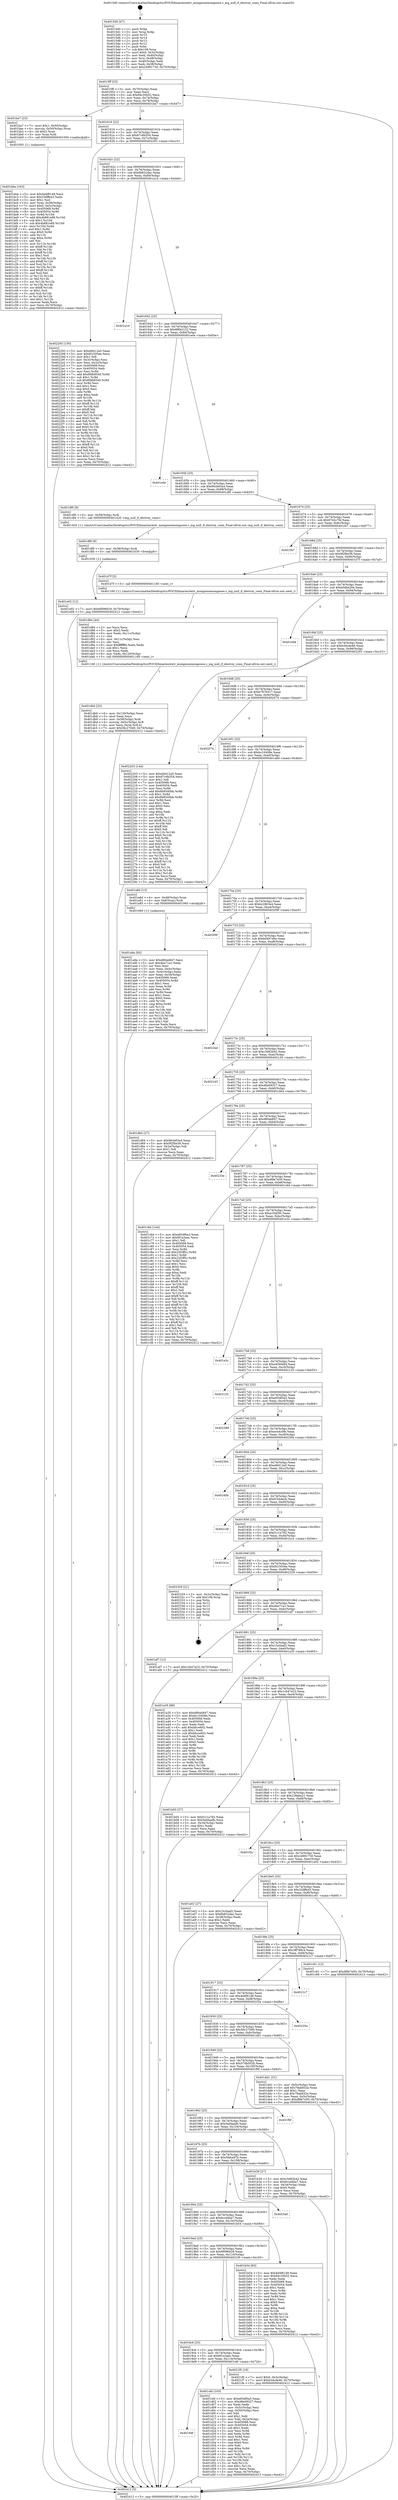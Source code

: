 digraph "0x4015d0" {
  label = "0x4015d0 (/mnt/c/Users/mathe/Desktop/tcc/POCII/binaries/extr_mongoosemongoose.c_mg_null_if_destroy_conn_Final-ollvm.out::main(0))"
  labelloc = "t"
  node[shape=record]

  Entry [label="",width=0.3,height=0.3,shape=circle,fillcolor=black,style=filled]
  "0x4015ff" [label="{
     0x4015ff [23]\l
     | [instrs]\l
     &nbsp;&nbsp;0x4015ff \<+3\>: mov -0x70(%rbp),%eax\l
     &nbsp;&nbsp;0x401602 \<+2\>: mov %eax,%ecx\l
     &nbsp;&nbsp;0x401604 \<+6\>: sub $0x84c35b52,%ecx\l
     &nbsp;&nbsp;0x40160a \<+3\>: mov %eax,-0x74(%rbp)\l
     &nbsp;&nbsp;0x40160d \<+3\>: mov %ecx,-0x78(%rbp)\l
     &nbsp;&nbsp;0x401610 \<+6\>: je 0000000000401ba7 \<main+0x5d7\>\l
  }"]
  "0x401ba7" [label="{
     0x401ba7 [23]\l
     | [instrs]\l
     &nbsp;&nbsp;0x401ba7 \<+7\>: movl $0x1,-0x50(%rbp)\l
     &nbsp;&nbsp;0x401bae \<+4\>: movslq -0x50(%rbp),%rax\l
     &nbsp;&nbsp;0x401bb2 \<+4\>: shl $0x2,%rax\l
     &nbsp;&nbsp;0x401bb6 \<+3\>: mov %rax,%rdi\l
     &nbsp;&nbsp;0x401bb9 \<+5\>: call 0000000000401050 \<malloc@plt\>\l
     | [calls]\l
     &nbsp;&nbsp;0x401050 \{1\} (unknown)\l
  }"]
  "0x401616" [label="{
     0x401616 [22]\l
     | [instrs]\l
     &nbsp;&nbsp;0x401616 \<+5\>: jmp 000000000040161b \<main+0x4b\>\l
     &nbsp;&nbsp;0x40161b \<+3\>: mov -0x74(%rbp),%eax\l
     &nbsp;&nbsp;0x40161e \<+5\>: sub $0x87c9b554,%eax\l
     &nbsp;&nbsp;0x401623 \<+3\>: mov %eax,-0x7c(%rbp)\l
     &nbsp;&nbsp;0x401626 \<+6\>: je 0000000000402293 \<main+0xcc3\>\l
  }"]
  Exit [label="",width=0.3,height=0.3,shape=circle,fillcolor=black,style=filled,peripheries=2]
  "0x402293" [label="{
     0x402293 [150]\l
     | [instrs]\l
     &nbsp;&nbsp;0x402293 \<+5\>: mov $0xefd412a5,%eax\l
     &nbsp;&nbsp;0x402298 \<+5\>: mov $0xfd1505ee,%ecx\l
     &nbsp;&nbsp;0x40229d \<+2\>: mov $0x1,%dl\l
     &nbsp;&nbsp;0x40229f \<+3\>: mov -0x3c(%rbp),%esi\l
     &nbsp;&nbsp;0x4022a2 \<+3\>: mov %esi,-0x2c(%rbp)\l
     &nbsp;&nbsp;0x4022a5 \<+7\>: mov 0x405068,%esi\l
     &nbsp;&nbsp;0x4022ac \<+7\>: mov 0x405054,%edi\l
     &nbsp;&nbsp;0x4022b3 \<+3\>: mov %esi,%r8d\l
     &nbsp;&nbsp;0x4022b6 \<+7\>: add $0x6fdb8540,%r8d\l
     &nbsp;&nbsp;0x4022bd \<+4\>: sub $0x1,%r8d\l
     &nbsp;&nbsp;0x4022c1 \<+7\>: sub $0x6fdb8540,%r8d\l
     &nbsp;&nbsp;0x4022c8 \<+4\>: imul %r8d,%esi\l
     &nbsp;&nbsp;0x4022cc \<+3\>: and $0x1,%esi\l
     &nbsp;&nbsp;0x4022cf \<+3\>: cmp $0x0,%esi\l
     &nbsp;&nbsp;0x4022d2 \<+4\>: sete %r9b\l
     &nbsp;&nbsp;0x4022d6 \<+3\>: cmp $0xa,%edi\l
     &nbsp;&nbsp;0x4022d9 \<+4\>: setl %r10b\l
     &nbsp;&nbsp;0x4022dd \<+3\>: mov %r9b,%r11b\l
     &nbsp;&nbsp;0x4022e0 \<+4\>: xor $0xff,%r11b\l
     &nbsp;&nbsp;0x4022e4 \<+3\>: mov %r10b,%bl\l
     &nbsp;&nbsp;0x4022e7 \<+3\>: xor $0xff,%bl\l
     &nbsp;&nbsp;0x4022ea \<+3\>: xor $0x0,%dl\l
     &nbsp;&nbsp;0x4022ed \<+3\>: mov %r11b,%r14b\l
     &nbsp;&nbsp;0x4022f0 \<+4\>: and $0x0,%r14b\l
     &nbsp;&nbsp;0x4022f4 \<+3\>: and %dl,%r9b\l
     &nbsp;&nbsp;0x4022f7 \<+3\>: mov %bl,%r15b\l
     &nbsp;&nbsp;0x4022fa \<+4\>: and $0x0,%r15b\l
     &nbsp;&nbsp;0x4022fe \<+3\>: and %dl,%r10b\l
     &nbsp;&nbsp;0x402301 \<+3\>: or %r9b,%r14b\l
     &nbsp;&nbsp;0x402304 \<+3\>: or %r10b,%r15b\l
     &nbsp;&nbsp;0x402307 \<+3\>: xor %r15b,%r14b\l
     &nbsp;&nbsp;0x40230a \<+3\>: or %bl,%r11b\l
     &nbsp;&nbsp;0x40230d \<+4\>: xor $0xff,%r11b\l
     &nbsp;&nbsp;0x402311 \<+3\>: or $0x0,%dl\l
     &nbsp;&nbsp;0x402314 \<+3\>: and %dl,%r11b\l
     &nbsp;&nbsp;0x402317 \<+3\>: or %r11b,%r14b\l
     &nbsp;&nbsp;0x40231a \<+4\>: test $0x1,%r14b\l
     &nbsp;&nbsp;0x40231e \<+3\>: cmovne %ecx,%eax\l
     &nbsp;&nbsp;0x402321 \<+3\>: mov %eax,-0x70(%rbp)\l
     &nbsp;&nbsp;0x402324 \<+5\>: jmp 0000000000402412 \<main+0xe42\>\l
  }"]
  "0x40162c" [label="{
     0x40162c [22]\l
     | [instrs]\l
     &nbsp;&nbsp;0x40162c \<+5\>: jmp 0000000000401631 \<main+0x61\>\l
     &nbsp;&nbsp;0x401631 \<+3\>: mov -0x74(%rbp),%eax\l
     &nbsp;&nbsp;0x401634 \<+5\>: sub $0x8b832dac,%eax\l
     &nbsp;&nbsp;0x401639 \<+3\>: mov %eax,-0x80(%rbp)\l
     &nbsp;&nbsp;0x40163c \<+6\>: je 0000000000401a1d \<main+0x44d\>\l
  }"]
  "0x401e02" [label="{
     0x401e02 [12]\l
     | [instrs]\l
     &nbsp;&nbsp;0x401e02 \<+7\>: movl $0x6f096629,-0x70(%rbp)\l
     &nbsp;&nbsp;0x401e09 \<+5\>: jmp 0000000000402412 \<main+0xe42\>\l
  }"]
  "0x401a1d" [label="{
     0x401a1d\l
  }", style=dashed]
  "0x401642" [label="{
     0x401642 [25]\l
     | [instrs]\l
     &nbsp;&nbsp;0x401642 \<+5\>: jmp 0000000000401647 \<main+0x77\>\l
     &nbsp;&nbsp;0x401647 \<+3\>: mov -0x74(%rbp),%eax\l
     &nbsp;&nbsp;0x40164a \<+5\>: sub $0x8f6b2122,%eax\l
     &nbsp;&nbsp;0x40164f \<+6\>: mov %eax,-0x84(%rbp)\l
     &nbsp;&nbsp;0x401655 \<+6\>: je 0000000000401e0e \<main+0x83e\>\l
  }"]
  "0x401df9" [label="{
     0x401df9 [9]\l
     | [instrs]\l
     &nbsp;&nbsp;0x401df9 \<+4\>: mov -0x58(%rbp),%rdi\l
     &nbsp;&nbsp;0x401dfd \<+5\>: call 0000000000401030 \<free@plt\>\l
     | [calls]\l
     &nbsp;&nbsp;0x401030 \{1\} (unknown)\l
  }"]
  "0x401e0e" [label="{
     0x401e0e\l
  }", style=dashed]
  "0x40165b" [label="{
     0x40165b [25]\l
     | [instrs]\l
     &nbsp;&nbsp;0x40165b \<+5\>: jmp 0000000000401660 \<main+0x90\>\l
     &nbsp;&nbsp;0x401660 \<+3\>: mov -0x74(%rbp),%eax\l
     &nbsp;&nbsp;0x401663 \<+5\>: sub $0x96cb83a4,%eax\l
     &nbsp;&nbsp;0x401668 \<+6\>: mov %eax,-0x88(%rbp)\l
     &nbsp;&nbsp;0x40166e \<+6\>: je 0000000000401df0 \<main+0x820\>\l
  }"]
  "0x401db0" [label="{
     0x401db0 [33]\l
     | [instrs]\l
     &nbsp;&nbsp;0x401db0 \<+6\>: mov -0x120(%rbp),%ecx\l
     &nbsp;&nbsp;0x401db6 \<+3\>: imul %eax,%ecx\l
     &nbsp;&nbsp;0x401db9 \<+4\>: mov -0x58(%rbp),%rdi\l
     &nbsp;&nbsp;0x401dbd \<+4\>: movslq -0x5c(%rbp),%r8\l
     &nbsp;&nbsp;0x401dc1 \<+4\>: mov %ecx,(%rdi,%r8,4)\l
     &nbsp;&nbsp;0x401dc5 \<+7\>: movl $0x56c270d0,-0x70(%rbp)\l
     &nbsp;&nbsp;0x401dcc \<+5\>: jmp 0000000000402412 \<main+0xe42\>\l
  }"]
  "0x401df0" [label="{
     0x401df0 [9]\l
     | [instrs]\l
     &nbsp;&nbsp;0x401df0 \<+4\>: mov -0x58(%rbp),%rdi\l
     &nbsp;&nbsp;0x401df4 \<+5\>: call 0000000000401420 \<mg_null_if_destroy_conn\>\l
     | [calls]\l
     &nbsp;&nbsp;0x401420 \{1\} (/mnt/c/Users/mathe/Desktop/tcc/POCII/binaries/extr_mongoosemongoose.c_mg_null_if_destroy_conn_Final-ollvm.out::mg_null_if_destroy_conn)\l
  }"]
  "0x401674" [label="{
     0x401674 [25]\l
     | [instrs]\l
     &nbsp;&nbsp;0x401674 \<+5\>: jmp 0000000000401679 \<main+0xa9\>\l
     &nbsp;&nbsp;0x401679 \<+3\>: mov -0x74(%rbp),%eax\l
     &nbsp;&nbsp;0x40167c \<+5\>: sub $0x97d2c7fd,%eax\l
     &nbsp;&nbsp;0x401681 \<+6\>: mov %eax,-0x8c(%rbp)\l
     &nbsp;&nbsp;0x401687 \<+6\>: je 0000000000401f47 \<main+0x977\>\l
  }"]
  "0x401d84" [label="{
     0x401d84 [44]\l
     | [instrs]\l
     &nbsp;&nbsp;0x401d84 \<+2\>: xor %ecx,%ecx\l
     &nbsp;&nbsp;0x401d86 \<+5\>: mov $0x2,%edx\l
     &nbsp;&nbsp;0x401d8b \<+6\>: mov %edx,-0x11c(%rbp)\l
     &nbsp;&nbsp;0x401d91 \<+1\>: cltd\l
     &nbsp;&nbsp;0x401d92 \<+6\>: mov -0x11c(%rbp),%esi\l
     &nbsp;&nbsp;0x401d98 \<+2\>: idiv %esi\l
     &nbsp;&nbsp;0x401d9a \<+6\>: imul $0xfffffffe,%edx,%edx\l
     &nbsp;&nbsp;0x401da0 \<+3\>: sub $0x1,%ecx\l
     &nbsp;&nbsp;0x401da3 \<+2\>: sub %ecx,%edx\l
     &nbsp;&nbsp;0x401da5 \<+6\>: mov %edx,-0x120(%rbp)\l
     &nbsp;&nbsp;0x401dab \<+5\>: call 0000000000401160 \<next_i\>\l
     | [calls]\l
     &nbsp;&nbsp;0x401160 \{1\} (/mnt/c/Users/mathe/Desktop/tcc/POCII/binaries/extr_mongoosemongoose.c_mg_null_if_destroy_conn_Final-ollvm.out::next_i)\l
  }"]
  "0x401f47" [label="{
     0x401f47\l
  }", style=dashed]
  "0x40168d" [label="{
     0x40168d [25]\l
     | [instrs]\l
     &nbsp;&nbsp;0x40168d \<+5\>: jmp 0000000000401692 \<main+0xc2\>\l
     &nbsp;&nbsp;0x401692 \<+3\>: mov -0x74(%rbp),%eax\l
     &nbsp;&nbsp;0x401695 \<+5\>: sub $0x9f2fbe36,%eax\l
     &nbsp;&nbsp;0x40169a \<+6\>: mov %eax,-0x90(%rbp)\l
     &nbsp;&nbsp;0x4016a0 \<+6\>: je 0000000000401d7f \<main+0x7af\>\l
  }"]
  "0x4019df" [label="{
     0x4019df\l
  }", style=dashed]
  "0x401d7f" [label="{
     0x401d7f [5]\l
     | [instrs]\l
     &nbsp;&nbsp;0x401d7f \<+5\>: call 0000000000401160 \<next_i\>\l
     | [calls]\l
     &nbsp;&nbsp;0x401160 \{1\} (/mnt/c/Users/mathe/Desktop/tcc/POCII/binaries/extr_mongoosemongoose.c_mg_null_if_destroy_conn_Final-ollvm.out::next_i)\l
  }"]
  "0x4016a6" [label="{
     0x4016a6 [25]\l
     | [instrs]\l
     &nbsp;&nbsp;0x4016a6 \<+5\>: jmp 00000000004016ab \<main+0xdb\>\l
     &nbsp;&nbsp;0x4016ab \<+3\>: mov -0x74(%rbp),%eax\l
     &nbsp;&nbsp;0x4016ae \<+5\>: sub $0xb0d6a20e,%eax\l
     &nbsp;&nbsp;0x4016b3 \<+6\>: mov %eax,-0x94(%rbp)\l
     &nbsp;&nbsp;0x4016b9 \<+6\>: je 0000000000401e94 \<main+0x8c4\>\l
  }"]
  "0x401cfd" [label="{
     0x401cfd [103]\l
     | [instrs]\l
     &nbsp;&nbsp;0x401cfd \<+5\>: mov $0xe65df0a3,%eax\l
     &nbsp;&nbsp;0x401d02 \<+5\>: mov $0xd6e09327,%ecx\l
     &nbsp;&nbsp;0x401d07 \<+2\>: xor %edx,%edx\l
     &nbsp;&nbsp;0x401d09 \<+3\>: mov -0x5c(%rbp),%esi\l
     &nbsp;&nbsp;0x401d0c \<+3\>: cmp -0x50(%rbp),%esi\l
     &nbsp;&nbsp;0x401d0f \<+4\>: setl %dil\l
     &nbsp;&nbsp;0x401d13 \<+4\>: and $0x1,%dil\l
     &nbsp;&nbsp;0x401d17 \<+4\>: mov %dil,-0x2e(%rbp)\l
     &nbsp;&nbsp;0x401d1b \<+7\>: mov 0x405068,%esi\l
     &nbsp;&nbsp;0x401d22 \<+8\>: mov 0x405054,%r8d\l
     &nbsp;&nbsp;0x401d2a \<+3\>: sub $0x1,%edx\l
     &nbsp;&nbsp;0x401d2d \<+3\>: mov %esi,%r9d\l
     &nbsp;&nbsp;0x401d30 \<+3\>: add %edx,%r9d\l
     &nbsp;&nbsp;0x401d33 \<+4\>: imul %r9d,%esi\l
     &nbsp;&nbsp;0x401d37 \<+3\>: and $0x1,%esi\l
     &nbsp;&nbsp;0x401d3a \<+3\>: cmp $0x0,%esi\l
     &nbsp;&nbsp;0x401d3d \<+4\>: sete %dil\l
     &nbsp;&nbsp;0x401d41 \<+4\>: cmp $0xa,%r8d\l
     &nbsp;&nbsp;0x401d45 \<+4\>: setl %r10b\l
     &nbsp;&nbsp;0x401d49 \<+3\>: mov %dil,%r11b\l
     &nbsp;&nbsp;0x401d4c \<+3\>: and %r10b,%r11b\l
     &nbsp;&nbsp;0x401d4f \<+3\>: xor %r10b,%dil\l
     &nbsp;&nbsp;0x401d52 \<+3\>: or %dil,%r11b\l
     &nbsp;&nbsp;0x401d55 \<+4\>: test $0x1,%r11b\l
     &nbsp;&nbsp;0x401d59 \<+3\>: cmovne %ecx,%eax\l
     &nbsp;&nbsp;0x401d5c \<+3\>: mov %eax,-0x70(%rbp)\l
     &nbsp;&nbsp;0x401d5f \<+5\>: jmp 0000000000402412 \<main+0xe42\>\l
  }"]
  "0x401e94" [label="{
     0x401e94\l
  }", style=dashed]
  "0x4016bf" [label="{
     0x4016bf [25]\l
     | [instrs]\l
     &nbsp;&nbsp;0x4016bf \<+5\>: jmp 00000000004016c4 \<main+0xf4\>\l
     &nbsp;&nbsp;0x4016c4 \<+3\>: mov -0x74(%rbp),%eax\l
     &nbsp;&nbsp;0x4016c7 \<+5\>: sub $0xb3dcde46,%eax\l
     &nbsp;&nbsp;0x4016cc \<+6\>: mov %eax,-0x98(%rbp)\l
     &nbsp;&nbsp;0x4016d2 \<+6\>: je 0000000000402203 \<main+0xc33\>\l
  }"]
  "0x4019c6" [label="{
     0x4019c6 [25]\l
     | [instrs]\l
     &nbsp;&nbsp;0x4019c6 \<+5\>: jmp 00000000004019cb \<main+0x3fb\>\l
     &nbsp;&nbsp;0x4019cb \<+3\>: mov -0x74(%rbp),%eax\l
     &nbsp;&nbsp;0x4019ce \<+5\>: sub $0x6f1a3aec,%eax\l
     &nbsp;&nbsp;0x4019d3 \<+6\>: mov %eax,-0x114(%rbp)\l
     &nbsp;&nbsp;0x4019d9 \<+6\>: je 0000000000401cfd \<main+0x72d\>\l
  }"]
  "0x402203" [label="{
     0x402203 [144]\l
     | [instrs]\l
     &nbsp;&nbsp;0x402203 \<+5\>: mov $0xefd412a5,%eax\l
     &nbsp;&nbsp;0x402208 \<+5\>: mov $0x87c9b554,%ecx\l
     &nbsp;&nbsp;0x40220d \<+2\>: mov $0x1,%dl\l
     &nbsp;&nbsp;0x40220f \<+7\>: mov 0x405068,%esi\l
     &nbsp;&nbsp;0x402216 \<+7\>: mov 0x405054,%edi\l
     &nbsp;&nbsp;0x40221d \<+3\>: mov %esi,%r8d\l
     &nbsp;&nbsp;0x402220 \<+7\>: add $0x6b8540bb,%r8d\l
     &nbsp;&nbsp;0x402227 \<+4\>: sub $0x1,%r8d\l
     &nbsp;&nbsp;0x40222b \<+7\>: sub $0x6b8540bb,%r8d\l
     &nbsp;&nbsp;0x402232 \<+4\>: imul %r8d,%esi\l
     &nbsp;&nbsp;0x402236 \<+3\>: and $0x1,%esi\l
     &nbsp;&nbsp;0x402239 \<+3\>: cmp $0x0,%esi\l
     &nbsp;&nbsp;0x40223c \<+4\>: sete %r9b\l
     &nbsp;&nbsp;0x402240 \<+3\>: cmp $0xa,%edi\l
     &nbsp;&nbsp;0x402243 \<+4\>: setl %r10b\l
     &nbsp;&nbsp;0x402247 \<+3\>: mov %r9b,%r11b\l
     &nbsp;&nbsp;0x40224a \<+4\>: xor $0xff,%r11b\l
     &nbsp;&nbsp;0x40224e \<+3\>: mov %r10b,%bl\l
     &nbsp;&nbsp;0x402251 \<+3\>: xor $0xff,%bl\l
     &nbsp;&nbsp;0x402254 \<+3\>: xor $0x0,%dl\l
     &nbsp;&nbsp;0x402257 \<+3\>: mov %r11b,%r14b\l
     &nbsp;&nbsp;0x40225a \<+4\>: and $0x0,%r14b\l
     &nbsp;&nbsp;0x40225e \<+3\>: and %dl,%r9b\l
     &nbsp;&nbsp;0x402261 \<+3\>: mov %bl,%r15b\l
     &nbsp;&nbsp;0x402264 \<+4\>: and $0x0,%r15b\l
     &nbsp;&nbsp;0x402268 \<+3\>: and %dl,%r10b\l
     &nbsp;&nbsp;0x40226b \<+3\>: or %r9b,%r14b\l
     &nbsp;&nbsp;0x40226e \<+3\>: or %r10b,%r15b\l
     &nbsp;&nbsp;0x402271 \<+3\>: xor %r15b,%r14b\l
     &nbsp;&nbsp;0x402274 \<+3\>: or %bl,%r11b\l
     &nbsp;&nbsp;0x402277 \<+4\>: xor $0xff,%r11b\l
     &nbsp;&nbsp;0x40227b \<+3\>: or $0x0,%dl\l
     &nbsp;&nbsp;0x40227e \<+3\>: and %dl,%r11b\l
     &nbsp;&nbsp;0x402281 \<+3\>: or %r11b,%r14b\l
     &nbsp;&nbsp;0x402284 \<+4\>: test $0x1,%r14b\l
     &nbsp;&nbsp;0x402288 \<+3\>: cmovne %ecx,%eax\l
     &nbsp;&nbsp;0x40228b \<+3\>: mov %eax,-0x70(%rbp)\l
     &nbsp;&nbsp;0x40228e \<+5\>: jmp 0000000000402412 \<main+0xe42\>\l
  }"]
  "0x4016d8" [label="{
     0x4016d8 [25]\l
     | [instrs]\l
     &nbsp;&nbsp;0x4016d8 \<+5\>: jmp 00000000004016dd \<main+0x10d\>\l
     &nbsp;&nbsp;0x4016dd \<+3\>: mov -0x74(%rbp),%eax\l
     &nbsp;&nbsp;0x4016e0 \<+5\>: sub $0xb7876417,%eax\l
     &nbsp;&nbsp;0x4016e5 \<+6\>: mov %eax,-0x9c(%rbp)\l
     &nbsp;&nbsp;0x4016eb \<+6\>: je 0000000000402074 \<main+0xaa4\>\l
  }"]
  "0x4021f0" [label="{
     0x4021f0 [19]\l
     | [instrs]\l
     &nbsp;&nbsp;0x4021f0 \<+7\>: movl $0x0,-0x3c(%rbp)\l
     &nbsp;&nbsp;0x4021f7 \<+7\>: movl $0xb3dcde46,-0x70(%rbp)\l
     &nbsp;&nbsp;0x4021fe \<+5\>: jmp 0000000000402412 \<main+0xe42\>\l
  }"]
  "0x402074" [label="{
     0x402074\l
  }", style=dashed]
  "0x4016f1" [label="{
     0x4016f1 [25]\l
     | [instrs]\l
     &nbsp;&nbsp;0x4016f1 \<+5\>: jmp 00000000004016f6 \<main+0x126\>\l
     &nbsp;&nbsp;0x4016f6 \<+3\>: mov -0x74(%rbp),%eax\l
     &nbsp;&nbsp;0x4016f9 \<+5\>: sub $0xbc10408e,%eax\l
     &nbsp;&nbsp;0x4016fe \<+6\>: mov %eax,-0xa0(%rbp)\l
     &nbsp;&nbsp;0x401704 \<+6\>: je 0000000000401a8d \<main+0x4bd\>\l
  }"]
  "0x401bbe" [label="{
     0x401bbe [163]\l
     | [instrs]\l
     &nbsp;&nbsp;0x401bbe \<+5\>: mov $0x4d4f6148,%ecx\l
     &nbsp;&nbsp;0x401bc3 \<+5\>: mov $0x33dffe43,%edx\l
     &nbsp;&nbsp;0x401bc8 \<+3\>: mov $0x1,%sil\l
     &nbsp;&nbsp;0x401bcb \<+4\>: mov %rax,-0x58(%rbp)\l
     &nbsp;&nbsp;0x401bcf \<+7\>: movl $0x0,-0x5c(%rbp)\l
     &nbsp;&nbsp;0x401bd6 \<+8\>: mov 0x405068,%r8d\l
     &nbsp;&nbsp;0x401bde \<+8\>: mov 0x405054,%r9d\l
     &nbsp;&nbsp;0x401be6 \<+3\>: mov %r8d,%r10d\l
     &nbsp;&nbsp;0x401be9 \<+7\>: add $0x4b881e89,%r10d\l
     &nbsp;&nbsp;0x401bf0 \<+4\>: sub $0x1,%r10d\l
     &nbsp;&nbsp;0x401bf4 \<+7\>: sub $0x4b881e89,%r10d\l
     &nbsp;&nbsp;0x401bfb \<+4\>: imul %r10d,%r8d\l
     &nbsp;&nbsp;0x401bff \<+4\>: and $0x1,%r8d\l
     &nbsp;&nbsp;0x401c03 \<+4\>: cmp $0x0,%r8d\l
     &nbsp;&nbsp;0x401c07 \<+4\>: sete %r11b\l
     &nbsp;&nbsp;0x401c0b \<+4\>: cmp $0xa,%r9d\l
     &nbsp;&nbsp;0x401c0f \<+3\>: setl %bl\l
     &nbsp;&nbsp;0x401c12 \<+3\>: mov %r11b,%r14b\l
     &nbsp;&nbsp;0x401c15 \<+4\>: xor $0xff,%r14b\l
     &nbsp;&nbsp;0x401c19 \<+3\>: mov %bl,%r15b\l
     &nbsp;&nbsp;0x401c1c \<+4\>: xor $0xff,%r15b\l
     &nbsp;&nbsp;0x401c20 \<+4\>: xor $0x1,%sil\l
     &nbsp;&nbsp;0x401c24 \<+3\>: mov %r14b,%r12b\l
     &nbsp;&nbsp;0x401c27 \<+4\>: and $0xff,%r12b\l
     &nbsp;&nbsp;0x401c2b \<+3\>: and %sil,%r11b\l
     &nbsp;&nbsp;0x401c2e \<+3\>: mov %r15b,%r13b\l
     &nbsp;&nbsp;0x401c31 \<+4\>: and $0xff,%r13b\l
     &nbsp;&nbsp;0x401c35 \<+3\>: and %sil,%bl\l
     &nbsp;&nbsp;0x401c38 \<+3\>: or %r11b,%r12b\l
     &nbsp;&nbsp;0x401c3b \<+3\>: or %bl,%r13b\l
     &nbsp;&nbsp;0x401c3e \<+3\>: xor %r13b,%r12b\l
     &nbsp;&nbsp;0x401c41 \<+3\>: or %r15b,%r14b\l
     &nbsp;&nbsp;0x401c44 \<+4\>: xor $0xff,%r14b\l
     &nbsp;&nbsp;0x401c48 \<+4\>: or $0x1,%sil\l
     &nbsp;&nbsp;0x401c4c \<+3\>: and %sil,%r14b\l
     &nbsp;&nbsp;0x401c4f \<+3\>: or %r14b,%r12b\l
     &nbsp;&nbsp;0x401c52 \<+4\>: test $0x1,%r12b\l
     &nbsp;&nbsp;0x401c56 \<+3\>: cmovne %edx,%ecx\l
     &nbsp;&nbsp;0x401c59 \<+3\>: mov %ecx,-0x70(%rbp)\l
     &nbsp;&nbsp;0x401c5c \<+5\>: jmp 0000000000402412 \<main+0xe42\>\l
  }"]
  "0x401a8d" [label="{
     0x401a8d [13]\l
     | [instrs]\l
     &nbsp;&nbsp;0x401a8d \<+4\>: mov -0x48(%rbp),%rax\l
     &nbsp;&nbsp;0x401a91 \<+4\>: mov 0x8(%rax),%rdi\l
     &nbsp;&nbsp;0x401a95 \<+5\>: call 0000000000401060 \<atoi@plt\>\l
     | [calls]\l
     &nbsp;&nbsp;0x401060 \{1\} (unknown)\l
  }"]
  "0x40170a" [label="{
     0x40170a [25]\l
     | [instrs]\l
     &nbsp;&nbsp;0x40170a \<+5\>: jmp 000000000040170f \<main+0x13f\>\l
     &nbsp;&nbsp;0x40170f \<+3\>: mov -0x74(%rbp),%eax\l
     &nbsp;&nbsp;0x401712 \<+5\>: sub $0xbc2863e4,%eax\l
     &nbsp;&nbsp;0x401717 \<+6\>: mov %eax,-0xa4(%rbp)\l
     &nbsp;&nbsp;0x40171d \<+6\>: je 000000000040209f \<main+0xacf\>\l
  }"]
  "0x4019ad" [label="{
     0x4019ad [25]\l
     | [instrs]\l
     &nbsp;&nbsp;0x4019ad \<+5\>: jmp 00000000004019b2 \<main+0x3e2\>\l
     &nbsp;&nbsp;0x4019b2 \<+3\>: mov -0x74(%rbp),%eax\l
     &nbsp;&nbsp;0x4019b5 \<+5\>: sub $0x6f096629,%eax\l
     &nbsp;&nbsp;0x4019ba \<+6\>: mov %eax,-0x110(%rbp)\l
     &nbsp;&nbsp;0x4019c0 \<+6\>: je 00000000004021f0 \<main+0xc20\>\l
  }"]
  "0x40209f" [label="{
     0x40209f\l
  }", style=dashed]
  "0x401723" [label="{
     0x401723 [25]\l
     | [instrs]\l
     &nbsp;&nbsp;0x401723 \<+5\>: jmp 0000000000401728 \<main+0x158\>\l
     &nbsp;&nbsp;0x401728 \<+3\>: mov -0x74(%rbp),%eax\l
     &nbsp;&nbsp;0x40172b \<+5\>: sub $0xbd497d6e,%eax\l
     &nbsp;&nbsp;0x401730 \<+6\>: mov %eax,-0xa8(%rbp)\l
     &nbsp;&nbsp;0x401736 \<+6\>: je 00000000004023ed \<main+0xe1d\>\l
  }"]
  "0x401b54" [label="{
     0x401b54 [83]\l
     | [instrs]\l
     &nbsp;&nbsp;0x401b54 \<+5\>: mov $0x4d4f6148,%eax\l
     &nbsp;&nbsp;0x401b59 \<+5\>: mov $0x84c35b52,%ecx\l
     &nbsp;&nbsp;0x401b5e \<+2\>: xor %edx,%edx\l
     &nbsp;&nbsp;0x401b60 \<+7\>: mov 0x405068,%esi\l
     &nbsp;&nbsp;0x401b67 \<+7\>: mov 0x405054,%edi\l
     &nbsp;&nbsp;0x401b6e \<+3\>: sub $0x1,%edx\l
     &nbsp;&nbsp;0x401b71 \<+3\>: mov %esi,%r8d\l
     &nbsp;&nbsp;0x401b74 \<+3\>: add %edx,%r8d\l
     &nbsp;&nbsp;0x401b77 \<+4\>: imul %r8d,%esi\l
     &nbsp;&nbsp;0x401b7b \<+3\>: and $0x1,%esi\l
     &nbsp;&nbsp;0x401b7e \<+3\>: cmp $0x0,%esi\l
     &nbsp;&nbsp;0x401b81 \<+4\>: sete %r9b\l
     &nbsp;&nbsp;0x401b85 \<+3\>: cmp $0xa,%edi\l
     &nbsp;&nbsp;0x401b88 \<+4\>: setl %r10b\l
     &nbsp;&nbsp;0x401b8c \<+3\>: mov %r9b,%r11b\l
     &nbsp;&nbsp;0x401b8f \<+3\>: and %r10b,%r11b\l
     &nbsp;&nbsp;0x401b92 \<+3\>: xor %r10b,%r9b\l
     &nbsp;&nbsp;0x401b95 \<+3\>: or %r9b,%r11b\l
     &nbsp;&nbsp;0x401b98 \<+4\>: test $0x1,%r11b\l
     &nbsp;&nbsp;0x401b9c \<+3\>: cmovne %ecx,%eax\l
     &nbsp;&nbsp;0x401b9f \<+3\>: mov %eax,-0x70(%rbp)\l
     &nbsp;&nbsp;0x401ba2 \<+5\>: jmp 0000000000402412 \<main+0xe42\>\l
  }"]
  "0x4023ed" [label="{
     0x4023ed\l
  }", style=dashed]
  "0x40173c" [label="{
     0x40173c [25]\l
     | [instrs]\l
     &nbsp;&nbsp;0x40173c \<+5\>: jmp 0000000000401741 \<main+0x171\>\l
     &nbsp;&nbsp;0x401741 \<+3\>: mov -0x74(%rbp),%eax\l
     &nbsp;&nbsp;0x401744 \<+5\>: sub $0xc3d92b42,%eax\l
     &nbsp;&nbsp;0x401749 \<+6\>: mov %eax,-0xac(%rbp)\l
     &nbsp;&nbsp;0x40174f \<+6\>: je 00000000004021d3 \<main+0xc03\>\l
  }"]
  "0x401994" [label="{
     0x401994 [25]\l
     | [instrs]\l
     &nbsp;&nbsp;0x401994 \<+5\>: jmp 0000000000401999 \<main+0x3c9\>\l
     &nbsp;&nbsp;0x401999 \<+3\>: mov -0x74(%rbp),%eax\l
     &nbsp;&nbsp;0x40199c \<+5\>: sub $0x6ccd4ba7,%eax\l
     &nbsp;&nbsp;0x4019a1 \<+6\>: mov %eax,-0x10c(%rbp)\l
     &nbsp;&nbsp;0x4019a7 \<+6\>: je 0000000000401b54 \<main+0x584\>\l
  }"]
  "0x4021d3" [label="{
     0x4021d3\l
  }", style=dashed]
  "0x401755" [label="{
     0x401755 [25]\l
     | [instrs]\l
     &nbsp;&nbsp;0x401755 \<+5\>: jmp 000000000040175a \<main+0x18a\>\l
     &nbsp;&nbsp;0x40175a \<+3\>: mov -0x74(%rbp),%eax\l
     &nbsp;&nbsp;0x40175d \<+5\>: sub $0xd6e09327,%eax\l
     &nbsp;&nbsp;0x401762 \<+6\>: mov %eax,-0xb0(%rbp)\l
     &nbsp;&nbsp;0x401768 \<+6\>: je 0000000000401d64 \<main+0x794\>\l
  }"]
  "0x4023a0" [label="{
     0x4023a0\l
  }", style=dashed]
  "0x401d64" [label="{
     0x401d64 [27]\l
     | [instrs]\l
     &nbsp;&nbsp;0x401d64 \<+5\>: mov $0x96cb83a4,%eax\l
     &nbsp;&nbsp;0x401d69 \<+5\>: mov $0x9f2fbe36,%ecx\l
     &nbsp;&nbsp;0x401d6e \<+3\>: mov -0x2e(%rbp),%dl\l
     &nbsp;&nbsp;0x401d71 \<+3\>: test $0x1,%dl\l
     &nbsp;&nbsp;0x401d74 \<+3\>: cmovne %ecx,%eax\l
     &nbsp;&nbsp;0x401d77 \<+3\>: mov %eax,-0x70(%rbp)\l
     &nbsp;&nbsp;0x401d7a \<+5\>: jmp 0000000000402412 \<main+0xe42\>\l
  }"]
  "0x40176e" [label="{
     0x40176e [25]\l
     | [instrs]\l
     &nbsp;&nbsp;0x40176e \<+5\>: jmp 0000000000401773 \<main+0x1a3\>\l
     &nbsp;&nbsp;0x401773 \<+3\>: mov -0x74(%rbp),%eax\l
     &nbsp;&nbsp;0x401776 \<+5\>: sub $0xd80ab847,%eax\l
     &nbsp;&nbsp;0x40177b \<+6\>: mov %eax,-0xb4(%rbp)\l
     &nbsp;&nbsp;0x401781 \<+6\>: je 000000000040233e \<main+0xd6e\>\l
  }"]
  "0x40197b" [label="{
     0x40197b [25]\l
     | [instrs]\l
     &nbsp;&nbsp;0x40197b \<+5\>: jmp 0000000000401980 \<main+0x3b0\>\l
     &nbsp;&nbsp;0x401980 \<+3\>: mov -0x74(%rbp),%eax\l
     &nbsp;&nbsp;0x401983 \<+5\>: sub $0x5feba97b,%eax\l
     &nbsp;&nbsp;0x401988 \<+6\>: mov %eax,-0x108(%rbp)\l
     &nbsp;&nbsp;0x40198e \<+6\>: je 00000000004023a0 \<main+0xdd0\>\l
  }"]
  "0x40233e" [label="{
     0x40233e\l
  }", style=dashed]
  "0x401787" [label="{
     0x401787 [25]\l
     | [instrs]\l
     &nbsp;&nbsp;0x401787 \<+5\>: jmp 000000000040178c \<main+0x1bc\>\l
     &nbsp;&nbsp;0x40178c \<+3\>: mov -0x74(%rbp),%eax\l
     &nbsp;&nbsp;0x40178f \<+5\>: sub $0xd8fe7e50,%eax\l
     &nbsp;&nbsp;0x401794 \<+6\>: mov %eax,-0xb8(%rbp)\l
     &nbsp;&nbsp;0x40179a \<+6\>: je 0000000000401c6d \<main+0x69d\>\l
  }"]
  "0x401b39" [label="{
     0x401b39 [27]\l
     | [instrs]\l
     &nbsp;&nbsp;0x401b39 \<+5\>: mov $0xc3d92b42,%eax\l
     &nbsp;&nbsp;0x401b3e \<+5\>: mov $0x6ccd4ba7,%ecx\l
     &nbsp;&nbsp;0x401b43 \<+3\>: mov -0x34(%rbp),%edx\l
     &nbsp;&nbsp;0x401b46 \<+3\>: cmp $0x0,%edx\l
     &nbsp;&nbsp;0x401b49 \<+3\>: cmove %ecx,%eax\l
     &nbsp;&nbsp;0x401b4c \<+3\>: mov %eax,-0x70(%rbp)\l
     &nbsp;&nbsp;0x401b4f \<+5\>: jmp 0000000000402412 \<main+0xe42\>\l
  }"]
  "0x401c6d" [label="{
     0x401c6d [144]\l
     | [instrs]\l
     &nbsp;&nbsp;0x401c6d \<+5\>: mov $0xe65df0a3,%eax\l
     &nbsp;&nbsp;0x401c72 \<+5\>: mov $0x6f1a3aec,%ecx\l
     &nbsp;&nbsp;0x401c77 \<+2\>: mov $0x1,%dl\l
     &nbsp;&nbsp;0x401c79 \<+7\>: mov 0x405068,%esi\l
     &nbsp;&nbsp;0x401c80 \<+7\>: mov 0x405054,%edi\l
     &nbsp;&nbsp;0x401c87 \<+3\>: mov %esi,%r8d\l
     &nbsp;&nbsp;0x401c8a \<+7\>: add $0x22f2ff2c,%r8d\l
     &nbsp;&nbsp;0x401c91 \<+4\>: sub $0x1,%r8d\l
     &nbsp;&nbsp;0x401c95 \<+7\>: sub $0x22f2ff2c,%r8d\l
     &nbsp;&nbsp;0x401c9c \<+4\>: imul %r8d,%esi\l
     &nbsp;&nbsp;0x401ca0 \<+3\>: and $0x1,%esi\l
     &nbsp;&nbsp;0x401ca3 \<+3\>: cmp $0x0,%esi\l
     &nbsp;&nbsp;0x401ca6 \<+4\>: sete %r9b\l
     &nbsp;&nbsp;0x401caa \<+3\>: cmp $0xa,%edi\l
     &nbsp;&nbsp;0x401cad \<+4\>: setl %r10b\l
     &nbsp;&nbsp;0x401cb1 \<+3\>: mov %r9b,%r11b\l
     &nbsp;&nbsp;0x401cb4 \<+4\>: xor $0xff,%r11b\l
     &nbsp;&nbsp;0x401cb8 \<+3\>: mov %r10b,%bl\l
     &nbsp;&nbsp;0x401cbb \<+3\>: xor $0xff,%bl\l
     &nbsp;&nbsp;0x401cbe \<+3\>: xor $0x1,%dl\l
     &nbsp;&nbsp;0x401cc1 \<+3\>: mov %r11b,%r14b\l
     &nbsp;&nbsp;0x401cc4 \<+4\>: and $0xff,%r14b\l
     &nbsp;&nbsp;0x401cc8 \<+3\>: and %dl,%r9b\l
     &nbsp;&nbsp;0x401ccb \<+3\>: mov %bl,%r15b\l
     &nbsp;&nbsp;0x401cce \<+4\>: and $0xff,%r15b\l
     &nbsp;&nbsp;0x401cd2 \<+3\>: and %dl,%r10b\l
     &nbsp;&nbsp;0x401cd5 \<+3\>: or %r9b,%r14b\l
     &nbsp;&nbsp;0x401cd8 \<+3\>: or %r10b,%r15b\l
     &nbsp;&nbsp;0x401cdb \<+3\>: xor %r15b,%r14b\l
     &nbsp;&nbsp;0x401cde \<+3\>: or %bl,%r11b\l
     &nbsp;&nbsp;0x401ce1 \<+4\>: xor $0xff,%r11b\l
     &nbsp;&nbsp;0x401ce5 \<+3\>: or $0x1,%dl\l
     &nbsp;&nbsp;0x401ce8 \<+3\>: and %dl,%r11b\l
     &nbsp;&nbsp;0x401ceb \<+3\>: or %r11b,%r14b\l
     &nbsp;&nbsp;0x401cee \<+4\>: test $0x1,%r14b\l
     &nbsp;&nbsp;0x401cf2 \<+3\>: cmovne %ecx,%eax\l
     &nbsp;&nbsp;0x401cf5 \<+3\>: mov %eax,-0x70(%rbp)\l
     &nbsp;&nbsp;0x401cf8 \<+5\>: jmp 0000000000402412 \<main+0xe42\>\l
  }"]
  "0x4017a0" [label="{
     0x4017a0 [25]\l
     | [instrs]\l
     &nbsp;&nbsp;0x4017a0 \<+5\>: jmp 00000000004017a5 \<main+0x1d5\>\l
     &nbsp;&nbsp;0x4017a5 \<+3\>: mov -0x74(%rbp),%eax\l
     &nbsp;&nbsp;0x4017a8 \<+5\>: sub $0xe10af3fc,%eax\l
     &nbsp;&nbsp;0x4017ad \<+6\>: mov %eax,-0xbc(%rbp)\l
     &nbsp;&nbsp;0x4017b3 \<+6\>: je 0000000000401e3c \<main+0x86c\>\l
  }"]
  "0x401962" [label="{
     0x401962 [25]\l
     | [instrs]\l
     &nbsp;&nbsp;0x401962 \<+5\>: jmp 0000000000401967 \<main+0x397\>\l
     &nbsp;&nbsp;0x401967 \<+3\>: mov -0x74(%rbp),%eax\l
     &nbsp;&nbsp;0x40196a \<+5\>: sub $0x5ebfaadb,%eax\l
     &nbsp;&nbsp;0x40196f \<+6\>: mov %eax,-0x104(%rbp)\l
     &nbsp;&nbsp;0x401975 \<+6\>: je 0000000000401b39 \<main+0x569\>\l
  }"]
  "0x401e3c" [label="{
     0x401e3c\l
  }", style=dashed]
  "0x4017b9" [label="{
     0x4017b9 [25]\l
     | [instrs]\l
     &nbsp;&nbsp;0x4017b9 \<+5\>: jmp 00000000004017be \<main+0x1ee\>\l
     &nbsp;&nbsp;0x4017be \<+3\>: mov -0x74(%rbp),%eax\l
     &nbsp;&nbsp;0x4017c1 \<+5\>: sub $0xe4584fd4,%eax\l
     &nbsp;&nbsp;0x4017c6 \<+6\>: mov %eax,-0xc0(%rbp)\l
     &nbsp;&nbsp;0x4017cc \<+6\>: je 0000000000402125 \<main+0xb55\>\l
  }"]
  "0x401f9f" [label="{
     0x401f9f\l
  }", style=dashed]
  "0x402125" [label="{
     0x402125\l
  }", style=dashed]
  "0x4017d2" [label="{
     0x4017d2 [25]\l
     | [instrs]\l
     &nbsp;&nbsp;0x4017d2 \<+5\>: jmp 00000000004017d7 \<main+0x207\>\l
     &nbsp;&nbsp;0x4017d7 \<+3\>: mov -0x74(%rbp),%eax\l
     &nbsp;&nbsp;0x4017da \<+5\>: sub $0xe65df0a3,%eax\l
     &nbsp;&nbsp;0x4017df \<+6\>: mov %eax,-0xc4(%rbp)\l
     &nbsp;&nbsp;0x4017e5 \<+6\>: je 0000000000402388 \<main+0xdb8\>\l
  }"]
  "0x401949" [label="{
     0x401949 [25]\l
     | [instrs]\l
     &nbsp;&nbsp;0x401949 \<+5\>: jmp 000000000040194e \<main+0x37e\>\l
     &nbsp;&nbsp;0x40194e \<+3\>: mov -0x74(%rbp),%eax\l
     &nbsp;&nbsp;0x401951 \<+5\>: sub $0x57db502b,%eax\l
     &nbsp;&nbsp;0x401956 \<+6\>: mov %eax,-0x100(%rbp)\l
     &nbsp;&nbsp;0x40195c \<+6\>: je 0000000000401f9f \<main+0x9cf\>\l
  }"]
  "0x402388" [label="{
     0x402388\l
  }", style=dashed]
  "0x4017eb" [label="{
     0x4017eb [25]\l
     | [instrs]\l
     &nbsp;&nbsp;0x4017eb \<+5\>: jmp 00000000004017f0 \<main+0x220\>\l
     &nbsp;&nbsp;0x4017f0 \<+3\>: mov -0x74(%rbp),%eax\l
     &nbsp;&nbsp;0x4017f3 \<+5\>: sub $0xec44c0fe,%eax\l
     &nbsp;&nbsp;0x4017f8 \<+6\>: mov %eax,-0xc8(%rbp)\l
     &nbsp;&nbsp;0x4017fe \<+6\>: je 0000000000402394 \<main+0xdc4\>\l
  }"]
  "0x401dd1" [label="{
     0x401dd1 [31]\l
     | [instrs]\l
     &nbsp;&nbsp;0x401dd1 \<+3\>: mov -0x5c(%rbp),%eax\l
     &nbsp;&nbsp;0x401dd4 \<+5\>: add $0x79ab832e,%eax\l
     &nbsp;&nbsp;0x401dd9 \<+3\>: add $0x1,%eax\l
     &nbsp;&nbsp;0x401ddc \<+5\>: sub $0x79ab832e,%eax\l
     &nbsp;&nbsp;0x401de1 \<+3\>: mov %eax,-0x5c(%rbp)\l
     &nbsp;&nbsp;0x401de4 \<+7\>: movl $0xd8fe7e50,-0x70(%rbp)\l
     &nbsp;&nbsp;0x401deb \<+5\>: jmp 0000000000402412 \<main+0xe42\>\l
  }"]
  "0x402394" [label="{
     0x402394\l
  }", style=dashed]
  "0x401804" [label="{
     0x401804 [25]\l
     | [instrs]\l
     &nbsp;&nbsp;0x401804 \<+5\>: jmp 0000000000401809 \<main+0x239\>\l
     &nbsp;&nbsp;0x401809 \<+3\>: mov -0x74(%rbp),%eax\l
     &nbsp;&nbsp;0x40180c \<+5\>: sub $0xefd412a5,%eax\l
     &nbsp;&nbsp;0x401811 \<+6\>: mov %eax,-0xcc(%rbp)\l
     &nbsp;&nbsp;0x401817 \<+6\>: je 000000000040240b \<main+0xe3b\>\l
  }"]
  "0x401930" [label="{
     0x401930 [25]\l
     | [instrs]\l
     &nbsp;&nbsp;0x401930 \<+5\>: jmp 0000000000401935 \<main+0x365\>\l
     &nbsp;&nbsp;0x401935 \<+3\>: mov -0x74(%rbp),%eax\l
     &nbsp;&nbsp;0x401938 \<+5\>: sub $0x56c270d0,%eax\l
     &nbsp;&nbsp;0x40193d \<+6\>: mov %eax,-0xfc(%rbp)\l
     &nbsp;&nbsp;0x401943 \<+6\>: je 0000000000401dd1 \<main+0x801\>\l
  }"]
  "0x40240b" [label="{
     0x40240b\l
  }", style=dashed]
  "0x40181d" [label="{
     0x40181d [25]\l
     | [instrs]\l
     &nbsp;&nbsp;0x40181d \<+5\>: jmp 0000000000401822 \<main+0x252\>\l
     &nbsp;&nbsp;0x401822 \<+3\>: mov -0x74(%rbp),%eax\l
     &nbsp;&nbsp;0x401825 \<+5\>: sub $0xf1b4decb,%eax\l
     &nbsp;&nbsp;0x40182a \<+6\>: mov %eax,-0xd0(%rbp)\l
     &nbsp;&nbsp;0x401830 \<+6\>: je 00000000004021df \<main+0xc0f\>\l
  }"]
  "0x40235a" [label="{
     0x40235a\l
  }", style=dashed]
  "0x4021df" [label="{
     0x4021df\l
  }", style=dashed]
  "0x401836" [label="{
     0x401836 [25]\l
     | [instrs]\l
     &nbsp;&nbsp;0x401836 \<+5\>: jmp 000000000040183b \<main+0x26b\>\l
     &nbsp;&nbsp;0x40183b \<+3\>: mov -0x74(%rbp),%eax\l
     &nbsp;&nbsp;0x40183e \<+5\>: sub $0xf1c1a782,%eax\l
     &nbsp;&nbsp;0x401843 \<+6\>: mov %eax,-0xd4(%rbp)\l
     &nbsp;&nbsp;0x401849 \<+6\>: je 0000000000401b1e \<main+0x54e\>\l
  }"]
  "0x401917" [label="{
     0x401917 [25]\l
     | [instrs]\l
     &nbsp;&nbsp;0x401917 \<+5\>: jmp 000000000040191c \<main+0x34c\>\l
     &nbsp;&nbsp;0x40191c \<+3\>: mov -0x74(%rbp),%eax\l
     &nbsp;&nbsp;0x40191f \<+5\>: sub $0x4d4f6148,%eax\l
     &nbsp;&nbsp;0x401924 \<+6\>: mov %eax,-0xf8(%rbp)\l
     &nbsp;&nbsp;0x40192a \<+6\>: je 000000000040235a \<main+0xd8a\>\l
  }"]
  "0x401b1e" [label="{
     0x401b1e\l
  }", style=dashed]
  "0x40184f" [label="{
     0x40184f [25]\l
     | [instrs]\l
     &nbsp;&nbsp;0x40184f \<+5\>: jmp 0000000000401854 \<main+0x284\>\l
     &nbsp;&nbsp;0x401854 \<+3\>: mov -0x74(%rbp),%eax\l
     &nbsp;&nbsp;0x401857 \<+5\>: sub $0xfd1505ee,%eax\l
     &nbsp;&nbsp;0x40185c \<+6\>: mov %eax,-0xd8(%rbp)\l
     &nbsp;&nbsp;0x401862 \<+6\>: je 0000000000402329 \<main+0xd59\>\l
  }"]
  "0x4021c7" [label="{
     0x4021c7\l
  }", style=dashed]
  "0x402329" [label="{
     0x402329 [21]\l
     | [instrs]\l
     &nbsp;&nbsp;0x402329 \<+3\>: mov -0x2c(%rbp),%eax\l
     &nbsp;&nbsp;0x40232c \<+7\>: add $0x108,%rsp\l
     &nbsp;&nbsp;0x402333 \<+1\>: pop %rbx\l
     &nbsp;&nbsp;0x402334 \<+2\>: pop %r12\l
     &nbsp;&nbsp;0x402336 \<+2\>: pop %r13\l
     &nbsp;&nbsp;0x402338 \<+2\>: pop %r14\l
     &nbsp;&nbsp;0x40233a \<+2\>: pop %r15\l
     &nbsp;&nbsp;0x40233c \<+1\>: pop %rbp\l
     &nbsp;&nbsp;0x40233d \<+1\>: ret\l
  }"]
  "0x401868" [label="{
     0x401868 [25]\l
     | [instrs]\l
     &nbsp;&nbsp;0x401868 \<+5\>: jmp 000000000040186d \<main+0x29d\>\l
     &nbsp;&nbsp;0x40186d \<+3\>: mov -0x74(%rbp),%eax\l
     &nbsp;&nbsp;0x401870 \<+5\>: sub $0x4be71a1,%eax\l
     &nbsp;&nbsp;0x401875 \<+6\>: mov %eax,-0xdc(%rbp)\l
     &nbsp;&nbsp;0x40187b \<+6\>: je 0000000000401af7 \<main+0x527\>\l
  }"]
  "0x4018fe" [label="{
     0x4018fe [25]\l
     | [instrs]\l
     &nbsp;&nbsp;0x4018fe \<+5\>: jmp 0000000000401903 \<main+0x333\>\l
     &nbsp;&nbsp;0x401903 \<+3\>: mov -0x74(%rbp),%eax\l
     &nbsp;&nbsp;0x401906 \<+5\>: sub $0x3ff789c4,%eax\l
     &nbsp;&nbsp;0x40190b \<+6\>: mov %eax,-0xf4(%rbp)\l
     &nbsp;&nbsp;0x401911 \<+6\>: je 00000000004021c7 \<main+0xbf7\>\l
  }"]
  "0x401af7" [label="{
     0x401af7 [12]\l
     | [instrs]\l
     &nbsp;&nbsp;0x401af7 \<+7\>: movl $0x1cb47a23,-0x70(%rbp)\l
     &nbsp;&nbsp;0x401afe \<+5\>: jmp 0000000000402412 \<main+0xe42\>\l
  }"]
  "0x401881" [label="{
     0x401881 [25]\l
     | [instrs]\l
     &nbsp;&nbsp;0x401881 \<+5\>: jmp 0000000000401886 \<main+0x2b6\>\l
     &nbsp;&nbsp;0x401886 \<+3\>: mov -0x74(%rbp),%eax\l
     &nbsp;&nbsp;0x401889 \<+5\>: sub $0x15c0aaf2,%eax\l
     &nbsp;&nbsp;0x40188e \<+6\>: mov %eax,-0xe0(%rbp)\l
     &nbsp;&nbsp;0x401894 \<+6\>: je 0000000000401a35 \<main+0x465\>\l
  }"]
  "0x401c61" [label="{
     0x401c61 [12]\l
     | [instrs]\l
     &nbsp;&nbsp;0x401c61 \<+7\>: movl $0xd8fe7e50,-0x70(%rbp)\l
     &nbsp;&nbsp;0x401c68 \<+5\>: jmp 0000000000402412 \<main+0xe42\>\l
  }"]
  "0x401a35" [label="{
     0x401a35 [88]\l
     | [instrs]\l
     &nbsp;&nbsp;0x401a35 \<+5\>: mov $0xd80ab847,%eax\l
     &nbsp;&nbsp;0x401a3a \<+5\>: mov $0xbc10408e,%ecx\l
     &nbsp;&nbsp;0x401a3f \<+7\>: mov 0x405068,%edx\l
     &nbsp;&nbsp;0x401a46 \<+7\>: mov 0x405054,%esi\l
     &nbsp;&nbsp;0x401a4d \<+2\>: mov %edx,%edi\l
     &nbsp;&nbsp;0x401a4f \<+6\>: add $0xbfcce602,%edi\l
     &nbsp;&nbsp;0x401a55 \<+3\>: sub $0x1,%edi\l
     &nbsp;&nbsp;0x401a58 \<+6\>: sub $0xbfcce602,%edi\l
     &nbsp;&nbsp;0x401a5e \<+3\>: imul %edi,%edx\l
     &nbsp;&nbsp;0x401a61 \<+3\>: and $0x1,%edx\l
     &nbsp;&nbsp;0x401a64 \<+3\>: cmp $0x0,%edx\l
     &nbsp;&nbsp;0x401a67 \<+4\>: sete %r8b\l
     &nbsp;&nbsp;0x401a6b \<+3\>: cmp $0xa,%esi\l
     &nbsp;&nbsp;0x401a6e \<+4\>: setl %r9b\l
     &nbsp;&nbsp;0x401a72 \<+3\>: mov %r8b,%r10b\l
     &nbsp;&nbsp;0x401a75 \<+3\>: and %r9b,%r10b\l
     &nbsp;&nbsp;0x401a78 \<+3\>: xor %r9b,%r8b\l
     &nbsp;&nbsp;0x401a7b \<+3\>: or %r8b,%r10b\l
     &nbsp;&nbsp;0x401a7e \<+4\>: test $0x1,%r10b\l
     &nbsp;&nbsp;0x401a82 \<+3\>: cmovne %ecx,%eax\l
     &nbsp;&nbsp;0x401a85 \<+3\>: mov %eax,-0x70(%rbp)\l
     &nbsp;&nbsp;0x401a88 \<+5\>: jmp 0000000000402412 \<main+0xe42\>\l
  }"]
  "0x40189a" [label="{
     0x40189a [25]\l
     | [instrs]\l
     &nbsp;&nbsp;0x40189a \<+5\>: jmp 000000000040189f \<main+0x2cf\>\l
     &nbsp;&nbsp;0x40189f \<+3\>: mov -0x74(%rbp),%eax\l
     &nbsp;&nbsp;0x4018a2 \<+5\>: sub $0x1cb47a23,%eax\l
     &nbsp;&nbsp;0x4018a7 \<+6\>: mov %eax,-0xe4(%rbp)\l
     &nbsp;&nbsp;0x4018ad \<+6\>: je 0000000000401b03 \<main+0x533\>\l
  }"]
  "0x401a9a" [label="{
     0x401a9a [93]\l
     | [instrs]\l
     &nbsp;&nbsp;0x401a9a \<+5\>: mov $0xd80ab847,%ecx\l
     &nbsp;&nbsp;0x401a9f \<+5\>: mov $0x4be71a1,%edx\l
     &nbsp;&nbsp;0x401aa4 \<+2\>: xor %esi,%esi\l
     &nbsp;&nbsp;0x401aa6 \<+3\>: mov %eax,-0x4c(%rbp)\l
     &nbsp;&nbsp;0x401aa9 \<+3\>: mov -0x4c(%rbp),%eax\l
     &nbsp;&nbsp;0x401aac \<+3\>: mov %eax,-0x34(%rbp)\l
     &nbsp;&nbsp;0x401aaf \<+7\>: mov 0x405068,%eax\l
     &nbsp;&nbsp;0x401ab6 \<+8\>: mov 0x405054,%r8d\l
     &nbsp;&nbsp;0x401abe \<+3\>: sub $0x1,%esi\l
     &nbsp;&nbsp;0x401ac1 \<+3\>: mov %eax,%r9d\l
     &nbsp;&nbsp;0x401ac4 \<+3\>: add %esi,%r9d\l
     &nbsp;&nbsp;0x401ac7 \<+4\>: imul %r9d,%eax\l
     &nbsp;&nbsp;0x401acb \<+3\>: and $0x1,%eax\l
     &nbsp;&nbsp;0x401ace \<+3\>: cmp $0x0,%eax\l
     &nbsp;&nbsp;0x401ad1 \<+4\>: sete %r10b\l
     &nbsp;&nbsp;0x401ad5 \<+4\>: cmp $0xa,%r8d\l
     &nbsp;&nbsp;0x401ad9 \<+4\>: setl %r11b\l
     &nbsp;&nbsp;0x401add \<+3\>: mov %r10b,%bl\l
     &nbsp;&nbsp;0x401ae0 \<+3\>: and %r11b,%bl\l
     &nbsp;&nbsp;0x401ae3 \<+3\>: xor %r11b,%r10b\l
     &nbsp;&nbsp;0x401ae6 \<+3\>: or %r10b,%bl\l
     &nbsp;&nbsp;0x401ae9 \<+3\>: test $0x1,%bl\l
     &nbsp;&nbsp;0x401aec \<+3\>: cmovne %edx,%ecx\l
     &nbsp;&nbsp;0x401aef \<+3\>: mov %ecx,-0x70(%rbp)\l
     &nbsp;&nbsp;0x401af2 \<+5\>: jmp 0000000000402412 \<main+0xe42\>\l
  }"]
  "0x401b03" [label="{
     0x401b03 [27]\l
     | [instrs]\l
     &nbsp;&nbsp;0x401b03 \<+5\>: mov $0xf1c1a782,%eax\l
     &nbsp;&nbsp;0x401b08 \<+5\>: mov $0x5ebfaadb,%ecx\l
     &nbsp;&nbsp;0x401b0d \<+3\>: mov -0x34(%rbp),%edx\l
     &nbsp;&nbsp;0x401b10 \<+3\>: cmp $0x1,%edx\l
     &nbsp;&nbsp;0x401b13 \<+3\>: cmovl %ecx,%eax\l
     &nbsp;&nbsp;0x401b16 \<+3\>: mov %eax,-0x70(%rbp)\l
     &nbsp;&nbsp;0x401b19 \<+5\>: jmp 0000000000402412 \<main+0xe42\>\l
  }"]
  "0x4018b3" [label="{
     0x4018b3 [25]\l
     | [instrs]\l
     &nbsp;&nbsp;0x4018b3 \<+5\>: jmp 00000000004018b8 \<main+0x2e8\>\l
     &nbsp;&nbsp;0x4018b8 \<+3\>: mov -0x74(%rbp),%eax\l
     &nbsp;&nbsp;0x4018bb \<+5\>: sub $0x228aba21,%eax\l
     &nbsp;&nbsp;0x4018c0 \<+6\>: mov %eax,-0xe8(%rbp)\l
     &nbsp;&nbsp;0x4018c6 \<+6\>: je 0000000000401f2c \<main+0x95c\>\l
  }"]
  "0x4015d0" [label="{
     0x4015d0 [47]\l
     | [instrs]\l
     &nbsp;&nbsp;0x4015d0 \<+1\>: push %rbp\l
     &nbsp;&nbsp;0x4015d1 \<+3\>: mov %rsp,%rbp\l
     &nbsp;&nbsp;0x4015d4 \<+2\>: push %r15\l
     &nbsp;&nbsp;0x4015d6 \<+2\>: push %r14\l
     &nbsp;&nbsp;0x4015d8 \<+2\>: push %r13\l
     &nbsp;&nbsp;0x4015da \<+2\>: push %r12\l
     &nbsp;&nbsp;0x4015dc \<+1\>: push %rbx\l
     &nbsp;&nbsp;0x4015dd \<+7\>: sub $0x108,%rsp\l
     &nbsp;&nbsp;0x4015e4 \<+7\>: movl $0x0,-0x3c(%rbp)\l
     &nbsp;&nbsp;0x4015eb \<+3\>: mov %edi,-0x40(%rbp)\l
     &nbsp;&nbsp;0x4015ee \<+4\>: mov %rsi,-0x48(%rbp)\l
     &nbsp;&nbsp;0x4015f2 \<+3\>: mov -0x40(%rbp),%edi\l
     &nbsp;&nbsp;0x4015f5 \<+3\>: mov %edi,-0x38(%rbp)\l
     &nbsp;&nbsp;0x4015f8 \<+7\>: movl $0x24991730,-0x70(%rbp)\l
  }"]
  "0x401f2c" [label="{
     0x401f2c\l
  }", style=dashed]
  "0x4018cc" [label="{
     0x4018cc [25]\l
     | [instrs]\l
     &nbsp;&nbsp;0x4018cc \<+5\>: jmp 00000000004018d1 \<main+0x301\>\l
     &nbsp;&nbsp;0x4018d1 \<+3\>: mov -0x74(%rbp),%eax\l
     &nbsp;&nbsp;0x4018d4 \<+5\>: sub $0x24991730,%eax\l
     &nbsp;&nbsp;0x4018d9 \<+6\>: mov %eax,-0xec(%rbp)\l
     &nbsp;&nbsp;0x4018df \<+6\>: je 0000000000401a02 \<main+0x432\>\l
  }"]
  "0x402412" [label="{
     0x402412 [5]\l
     | [instrs]\l
     &nbsp;&nbsp;0x402412 \<+5\>: jmp 00000000004015ff \<main+0x2f\>\l
  }"]
  "0x401a02" [label="{
     0x401a02 [27]\l
     | [instrs]\l
     &nbsp;&nbsp;0x401a02 \<+5\>: mov $0x15c0aaf2,%eax\l
     &nbsp;&nbsp;0x401a07 \<+5\>: mov $0x8b832dac,%ecx\l
     &nbsp;&nbsp;0x401a0c \<+3\>: mov -0x38(%rbp),%edx\l
     &nbsp;&nbsp;0x401a0f \<+3\>: cmp $0x2,%edx\l
     &nbsp;&nbsp;0x401a12 \<+3\>: cmovne %ecx,%eax\l
     &nbsp;&nbsp;0x401a15 \<+3\>: mov %eax,-0x70(%rbp)\l
     &nbsp;&nbsp;0x401a18 \<+5\>: jmp 0000000000402412 \<main+0xe42\>\l
  }"]
  "0x4018e5" [label="{
     0x4018e5 [25]\l
     | [instrs]\l
     &nbsp;&nbsp;0x4018e5 \<+5\>: jmp 00000000004018ea \<main+0x31a\>\l
     &nbsp;&nbsp;0x4018ea \<+3\>: mov -0x74(%rbp),%eax\l
     &nbsp;&nbsp;0x4018ed \<+5\>: sub $0x33dffe43,%eax\l
     &nbsp;&nbsp;0x4018f2 \<+6\>: mov %eax,-0xf0(%rbp)\l
     &nbsp;&nbsp;0x4018f8 \<+6\>: je 0000000000401c61 \<main+0x691\>\l
  }"]
  Entry -> "0x4015d0" [label=" 1"]
  "0x4015ff" -> "0x401ba7" [label=" 1"]
  "0x4015ff" -> "0x401616" [label=" 21"]
  "0x402329" -> Exit [label=" 1"]
  "0x401616" -> "0x402293" [label=" 1"]
  "0x401616" -> "0x40162c" [label=" 20"]
  "0x402293" -> "0x402412" [label=" 1"]
  "0x40162c" -> "0x401a1d" [label=" 0"]
  "0x40162c" -> "0x401642" [label=" 20"]
  "0x402203" -> "0x402412" [label=" 1"]
  "0x401642" -> "0x401e0e" [label=" 0"]
  "0x401642" -> "0x40165b" [label=" 20"]
  "0x4021f0" -> "0x402412" [label=" 1"]
  "0x40165b" -> "0x401df0" [label=" 1"]
  "0x40165b" -> "0x401674" [label=" 19"]
  "0x401e02" -> "0x402412" [label=" 1"]
  "0x401674" -> "0x401f47" [label=" 0"]
  "0x401674" -> "0x40168d" [label=" 19"]
  "0x401df9" -> "0x401e02" [label=" 1"]
  "0x40168d" -> "0x401d7f" [label=" 1"]
  "0x40168d" -> "0x4016a6" [label=" 18"]
  "0x401df0" -> "0x401df9" [label=" 1"]
  "0x4016a6" -> "0x401e94" [label=" 0"]
  "0x4016a6" -> "0x4016bf" [label=" 18"]
  "0x401dd1" -> "0x402412" [label=" 1"]
  "0x4016bf" -> "0x402203" [label=" 1"]
  "0x4016bf" -> "0x4016d8" [label=" 17"]
  "0x401d84" -> "0x401db0" [label=" 1"]
  "0x4016d8" -> "0x402074" [label=" 0"]
  "0x4016d8" -> "0x4016f1" [label=" 17"]
  "0x401d7f" -> "0x401d84" [label=" 1"]
  "0x4016f1" -> "0x401a8d" [label=" 1"]
  "0x4016f1" -> "0x40170a" [label=" 16"]
  "0x401cfd" -> "0x402412" [label=" 2"]
  "0x40170a" -> "0x40209f" [label=" 0"]
  "0x40170a" -> "0x401723" [label=" 16"]
  "0x4019c6" -> "0x4019df" [label=" 0"]
  "0x401723" -> "0x4023ed" [label=" 0"]
  "0x401723" -> "0x40173c" [label=" 16"]
  "0x4019c6" -> "0x401cfd" [label=" 2"]
  "0x40173c" -> "0x4021d3" [label=" 0"]
  "0x40173c" -> "0x401755" [label=" 16"]
  "0x4019ad" -> "0x4019c6" [label=" 2"]
  "0x401755" -> "0x401d64" [label=" 2"]
  "0x401755" -> "0x40176e" [label=" 14"]
  "0x4019ad" -> "0x4021f0" [label=" 1"]
  "0x40176e" -> "0x40233e" [label=" 0"]
  "0x40176e" -> "0x401787" [label=" 14"]
  "0x401c6d" -> "0x402412" [label=" 2"]
  "0x401787" -> "0x401c6d" [label=" 2"]
  "0x401787" -> "0x4017a0" [label=" 12"]
  "0x401c61" -> "0x402412" [label=" 1"]
  "0x4017a0" -> "0x401e3c" [label=" 0"]
  "0x4017a0" -> "0x4017b9" [label=" 12"]
  "0x401ba7" -> "0x401bbe" [label=" 1"]
  "0x4017b9" -> "0x402125" [label=" 0"]
  "0x4017b9" -> "0x4017d2" [label=" 12"]
  "0x401b54" -> "0x402412" [label=" 1"]
  "0x4017d2" -> "0x402388" [label=" 0"]
  "0x4017d2" -> "0x4017eb" [label=" 12"]
  "0x401994" -> "0x401b54" [label=" 1"]
  "0x4017eb" -> "0x402394" [label=" 0"]
  "0x4017eb" -> "0x401804" [label=" 12"]
  "0x401db0" -> "0x402412" [label=" 1"]
  "0x401804" -> "0x40240b" [label=" 0"]
  "0x401804" -> "0x40181d" [label=" 12"]
  "0x40197b" -> "0x4023a0" [label=" 0"]
  "0x40181d" -> "0x4021df" [label=" 0"]
  "0x40181d" -> "0x401836" [label=" 12"]
  "0x401d64" -> "0x402412" [label=" 2"]
  "0x401836" -> "0x401b1e" [label=" 0"]
  "0x401836" -> "0x40184f" [label=" 12"]
  "0x401962" -> "0x40197b" [label=" 4"]
  "0x40184f" -> "0x402329" [label=" 1"]
  "0x40184f" -> "0x401868" [label=" 11"]
  "0x401962" -> "0x401b39" [label=" 1"]
  "0x401868" -> "0x401af7" [label=" 1"]
  "0x401868" -> "0x401881" [label=" 10"]
  "0x401949" -> "0x401962" [label=" 5"]
  "0x401881" -> "0x401a35" [label=" 1"]
  "0x401881" -> "0x40189a" [label=" 9"]
  "0x401949" -> "0x401f9f" [label=" 0"]
  "0x40189a" -> "0x401b03" [label=" 1"]
  "0x40189a" -> "0x4018b3" [label=" 8"]
  "0x401930" -> "0x401949" [label=" 5"]
  "0x4018b3" -> "0x401f2c" [label=" 0"]
  "0x4018b3" -> "0x4018cc" [label=" 8"]
  "0x401930" -> "0x401dd1" [label=" 1"]
  "0x4018cc" -> "0x401a02" [label=" 1"]
  "0x4018cc" -> "0x4018e5" [label=" 7"]
  "0x401a02" -> "0x402412" [label=" 1"]
  "0x4015d0" -> "0x4015ff" [label=" 1"]
  "0x402412" -> "0x4015ff" [label=" 21"]
  "0x401a35" -> "0x402412" [label=" 1"]
  "0x401a8d" -> "0x401a9a" [label=" 1"]
  "0x401a9a" -> "0x402412" [label=" 1"]
  "0x401af7" -> "0x402412" [label=" 1"]
  "0x401b03" -> "0x402412" [label=" 1"]
  "0x401994" -> "0x4019ad" [label=" 3"]
  "0x4018e5" -> "0x401c61" [label=" 1"]
  "0x4018e5" -> "0x4018fe" [label=" 6"]
  "0x401bbe" -> "0x402412" [label=" 1"]
  "0x4018fe" -> "0x4021c7" [label=" 0"]
  "0x4018fe" -> "0x401917" [label=" 6"]
  "0x401b39" -> "0x402412" [label=" 1"]
  "0x401917" -> "0x40235a" [label=" 0"]
  "0x401917" -> "0x401930" [label=" 6"]
  "0x40197b" -> "0x401994" [label=" 4"]
}
